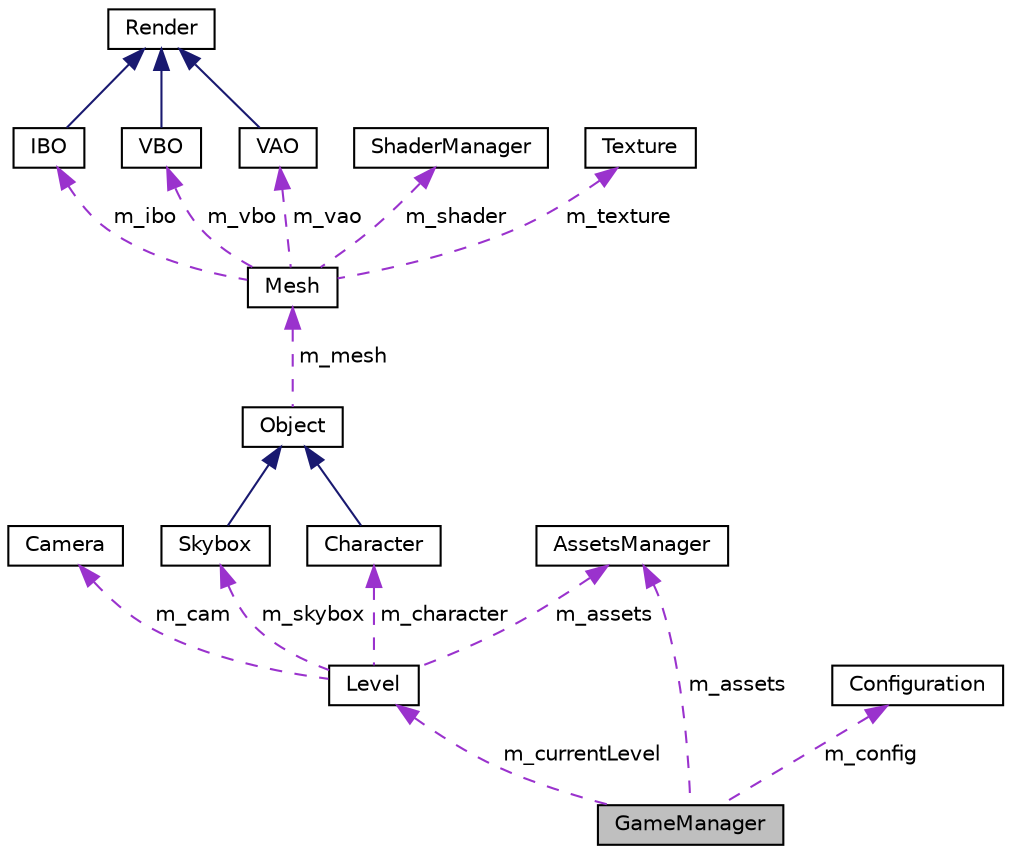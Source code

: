digraph "GameManager"
{
  edge [fontname="Helvetica",fontsize="10",labelfontname="Helvetica",labelfontsize="10"];
  node [fontname="Helvetica",fontsize="10",shape=record];
  Node1 [label="GameManager",height=0.2,width=0.4,color="black", fillcolor="grey75", style="filled", fontcolor="black"];
  Node2 -> Node1 [dir="back",color="darkorchid3",fontsize="10",style="dashed",label=" m_currentLevel" ,fontname="Helvetica"];
  Node2 [label="Level",height=0.2,width=0.4,color="black", fillcolor="white", style="filled",URL="$class_level.html",tooltip="The manager for a level game. "];
  Node3 -> Node2 [dir="back",color="darkorchid3",fontsize="10",style="dashed",label=" m_cam" ,fontname="Helvetica"];
  Node3 [label="Camera",height=0.2,width=0.4,color="black", fillcolor="white", style="filled",URL="$class_camera.html",tooltip="Camera management. "];
  Node4 -> Node2 [dir="back",color="darkorchid3",fontsize="10",style="dashed",label=" m_skybox" ,fontname="Helvetica"];
  Node4 [label="Skybox",height=0.2,width=0.4,color="black", fillcolor="white", style="filled",URL="$class_skybox.html",tooltip="Class of the blocs on the corner. "];
  Node5 -> Node4 [dir="back",color="midnightblue",fontsize="10",style="solid",fontname="Helvetica"];
  Node5 [label="Object",height=0.2,width=0.4,color="black", fillcolor="white", style="filled",URL="$class_object.html",tooltip="Mother class of the objects on the map. "];
  Node6 -> Node5 [dir="back",color="darkorchid3",fontsize="10",style="dashed",label=" m_mesh" ,fontname="Helvetica"];
  Node6 [label="Mesh",height=0.2,width=0.4,color="black", fillcolor="white", style="filled",URL="$class_mesh.html",tooltip="mesh management (mesh = objects that can be rendered) "];
  Node7 -> Node6 [dir="back",color="darkorchid3",fontsize="10",style="dashed",label=" m_ibo" ,fontname="Helvetica"];
  Node7 [label="IBO",height=0.2,width=0.4,color="black", fillcolor="white", style="filled",URL="$class_i_b_o.html",tooltip="class defining a IBO and associated actions "];
  Node8 -> Node7 [dir="back",color="midnightblue",fontsize="10",style="solid",fontname="Helvetica"];
  Node8 [label="Render",height=0.2,width=0.4,color="black", fillcolor="white", style="filled",URL="$class_render.html",tooltip="Mother class of rendering management. "];
  Node9 -> Node6 [dir="back",color="darkorchid3",fontsize="10",style="dashed",label=" m_shader" ,fontname="Helvetica"];
  Node9 [label="ShaderManager",height=0.2,width=0.4,color="black", fillcolor="white", style="filled",URL="$class_shader_manager.html",tooltip="manage the shaders program and their uniform variables "];
  Node10 -> Node6 [dir="back",color="darkorchid3",fontsize="10",style="dashed",label=" m_texture" ,fontname="Helvetica"];
  Node10 [label="Texture",height=0.2,width=0.4,color="black", fillcolor="white", style="filled",URL="$class_texture.html",tooltip="texture management class "];
  Node11 -> Node6 [dir="back",color="darkorchid3",fontsize="10",style="dashed",label=" m_vbo" ,fontname="Helvetica"];
  Node11 [label="VBO",height=0.2,width=0.4,color="black", fillcolor="white", style="filled",URL="$class_v_b_o.html",tooltip="class defining a VBO and associated actions "];
  Node8 -> Node11 [dir="back",color="midnightblue",fontsize="10",style="solid",fontname="Helvetica"];
  Node12 -> Node6 [dir="back",color="darkorchid3",fontsize="10",style="dashed",label=" m_vao" ,fontname="Helvetica"];
  Node12 [label="VAO",height=0.2,width=0.4,color="black", fillcolor="white", style="filled",URL="$class_v_a_o.html",tooltip="class defining a VAO and associated actions "];
  Node8 -> Node12 [dir="back",color="midnightblue",fontsize="10",style="solid",fontname="Helvetica"];
  Node13 -> Node2 [dir="back",color="darkorchid3",fontsize="10",style="dashed",label=" m_character" ,fontname="Helvetica"];
  Node13 [label="Character",height=0.2,width=0.4,color="black", fillcolor="white", style="filled",URL="$class_character.html",tooltip="Mother class of the different characters. "];
  Node5 -> Node13 [dir="back",color="midnightblue",fontsize="10",style="solid",fontname="Helvetica"];
  Node14 -> Node2 [dir="back",color="darkorchid3",fontsize="10",style="dashed",label=" m_assets" ,fontname="Helvetica"];
  Node14 [label="AssetsManager",height=0.2,width=0.4,color="black", fillcolor="white", style="filled",URL="$class_assets_manager.html",tooltip="The manager of all assets. Make sure you have initialized your OpenGL context before. "];
  Node15 -> Node1 [dir="back",color="darkorchid3",fontsize="10",style="dashed",label=" m_config" ,fontname="Helvetica"];
  Node15 [label="Configuration",height=0.2,width=0.4,color="black", fillcolor="white", style="filled",URL="$class_configuration.html",tooltip="Stores all the configuration of the program. "];
  Node14 -> Node1 [dir="back",color="darkorchid3",fontsize="10",style="dashed",label=" m_assets" ,fontname="Helvetica"];
}
